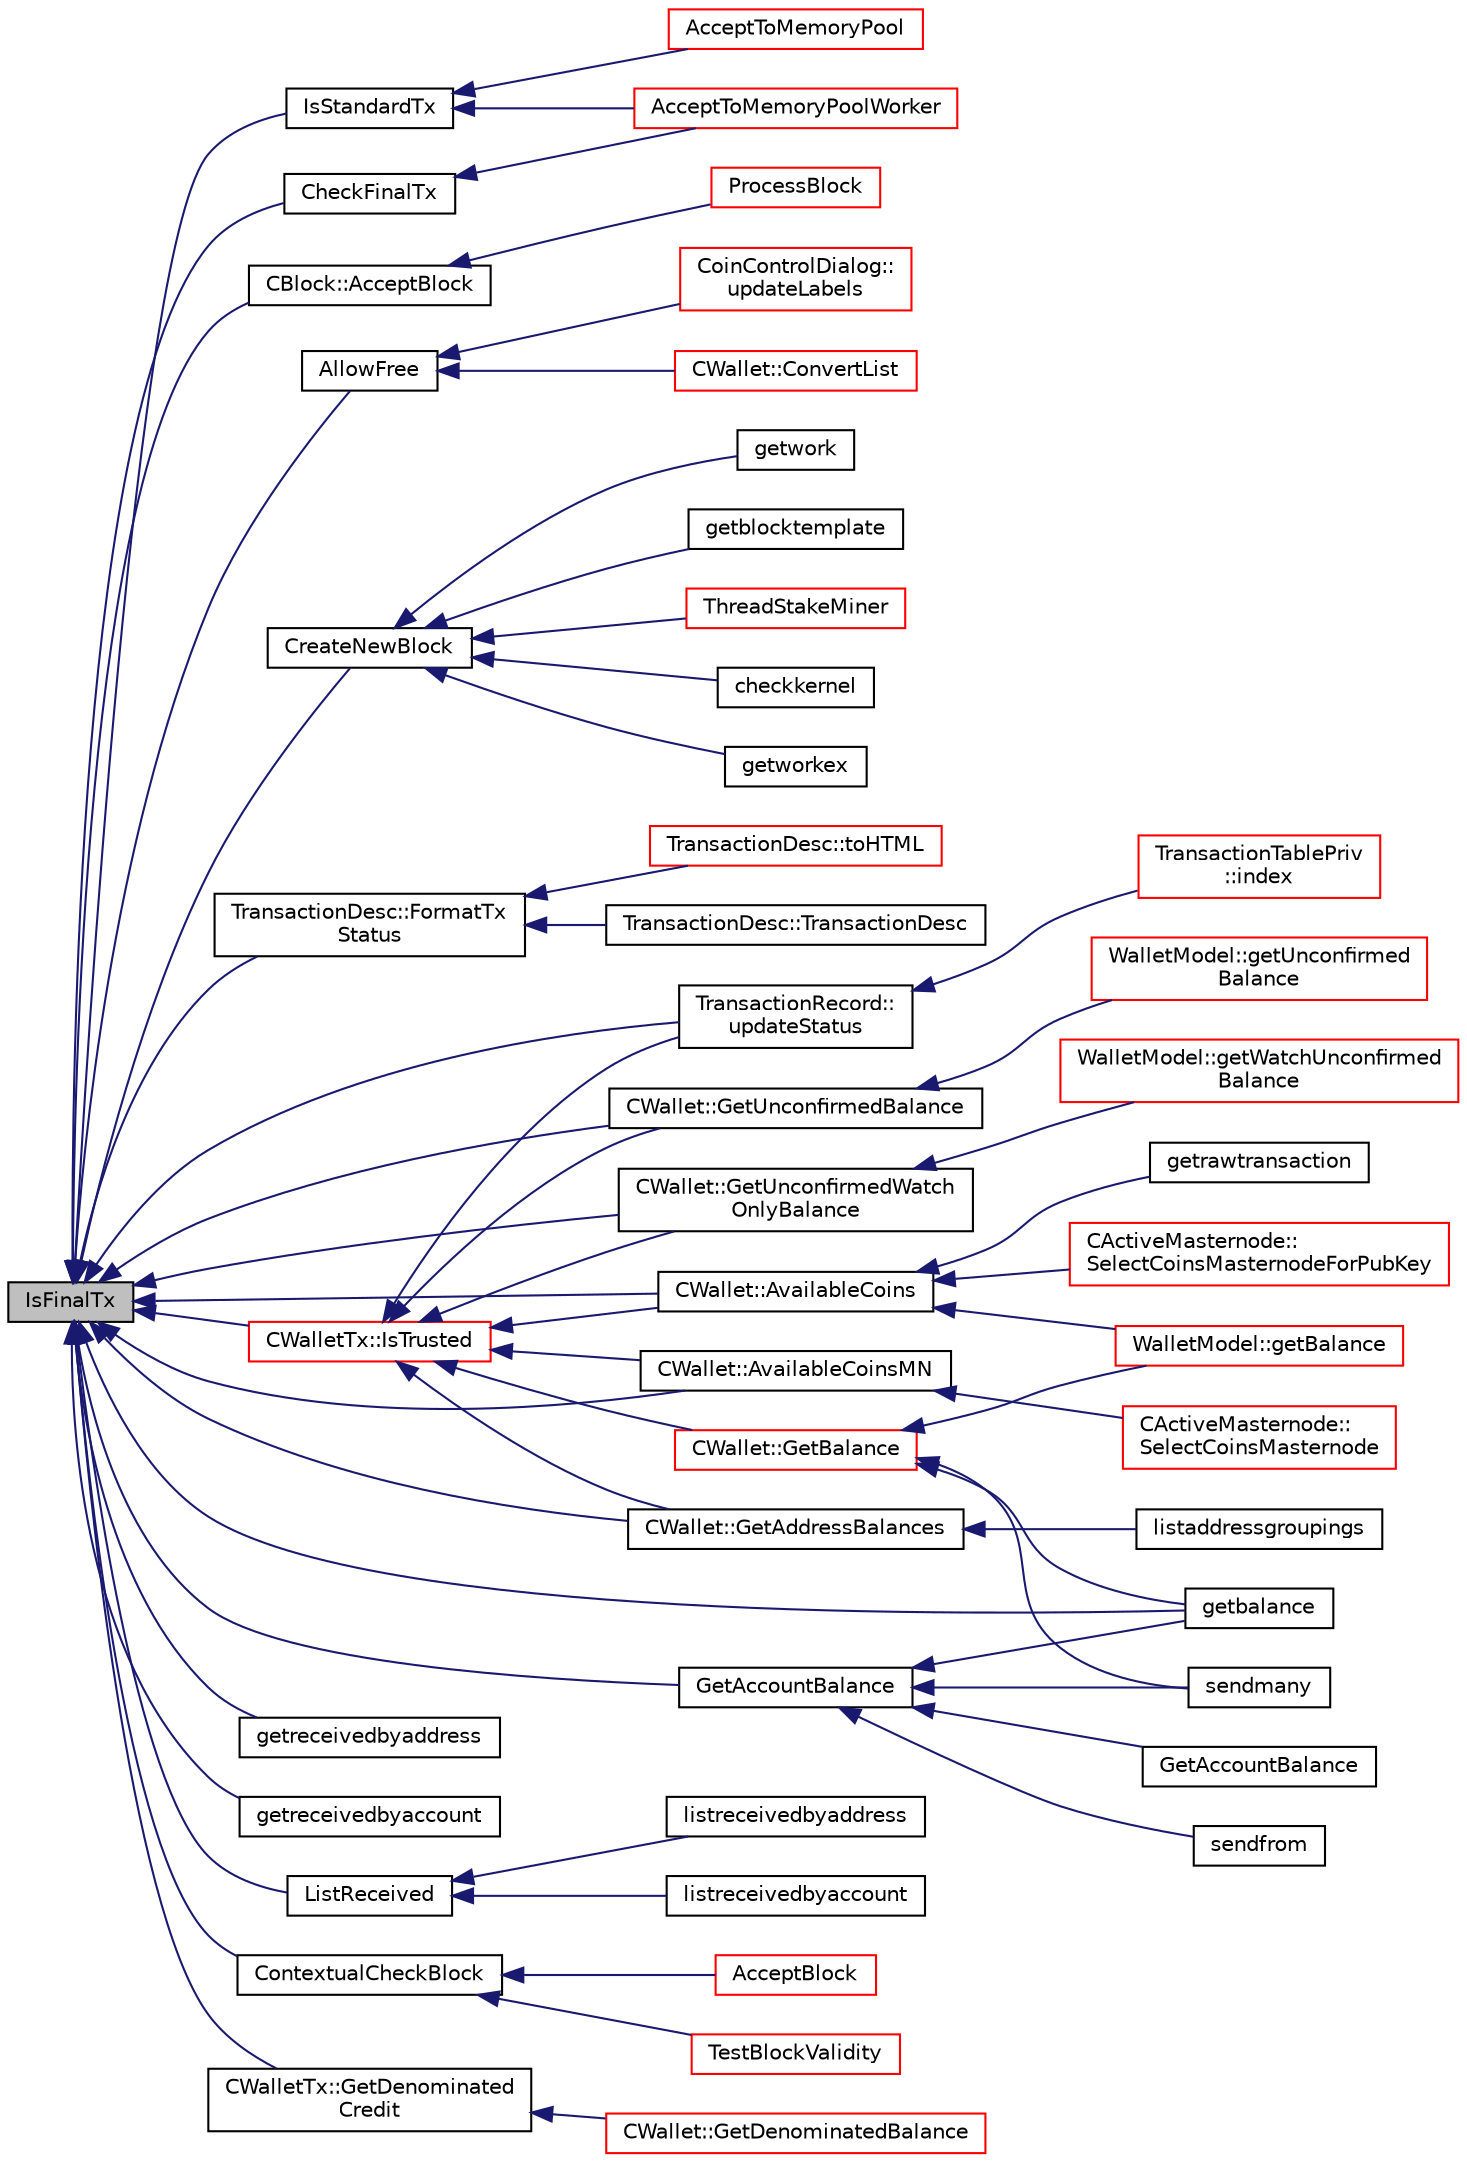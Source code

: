 digraph "IsFinalTx"
{
  edge [fontname="Helvetica",fontsize="10",labelfontname="Helvetica",labelfontsize="10"];
  node [fontname="Helvetica",fontsize="10",shape=record];
  rankdir="LR";
  Node2008 [label="IsFinalTx",height=0.2,width=0.4,color="black", fillcolor="grey75", style="filled", fontcolor="black"];
  Node2008 -> Node2009 [dir="back",color="midnightblue",fontsize="10",style="solid",fontname="Helvetica"];
  Node2009 [label="IsStandardTx",height=0.2,width=0.4,color="black", fillcolor="white", style="filled",URL="$df/d0a/main_8cpp.html#acd163a09d0e4384ebe85dead57730dd7"];
  Node2009 -> Node2010 [dir="back",color="midnightblue",fontsize="10",style="solid",fontname="Helvetica"];
  Node2010 [label="AcceptToMemoryPool",height=0.2,width=0.4,color="red", fillcolor="white", style="filled",URL="$d4/dbf/main_8h.html#addea0e425b693b4c1be712c3ead94568",tooltip="(try to) add transaction to memory pool "];
  Node2009 -> Node2092 [dir="back",color="midnightblue",fontsize="10",style="solid",fontname="Helvetica"];
  Node2092 [label="AcceptToMemoryPoolWorker",height=0.2,width=0.4,color="red", fillcolor="white", style="filled",URL="$dd/d7d/validation_8cpp.html#a274b0623037c72315662a07ecf760176"];
  Node2008 -> Node2103 [dir="back",color="midnightblue",fontsize="10",style="solid",fontname="Helvetica"];
  Node2103 [label="CBlock::AcceptBlock",height=0.2,width=0.4,color="black", fillcolor="white", style="filled",URL="$d3/d51/class_c_block.html#a3f990a713116bd15c1f221c88b012ccf"];
  Node2103 -> Node2104 [dir="back",color="midnightblue",fontsize="10",style="solid",fontname="Helvetica"];
  Node2104 [label="ProcessBlock",height=0.2,width=0.4,color="red", fillcolor="white", style="filled",URL="$d4/dbf/main_8h.html#a7c8a7be3439bb5e1e40548a332a3cf29"];
  Node2008 -> Node2114 [dir="back",color="midnightblue",fontsize="10",style="solid",fontname="Helvetica"];
  Node2114 [label="AllowFree",height=0.2,width=0.4,color="black", fillcolor="white", style="filled",URL="$d4/dbf/main_8h.html#ae6c67bac023a01f1ae29b7f2f4505bba"];
  Node2114 -> Node2115 [dir="back",color="midnightblue",fontsize="10",style="solid",fontname="Helvetica"];
  Node2115 [label="CoinControlDialog::\lupdateLabels",height=0.2,width=0.4,color="red", fillcolor="white", style="filled",URL="$dd/dfb/class_coin_control_dialog.html#a4fc60e89b097952ff22dc0f9c58c87d9"];
  Node2114 -> Node2139 [dir="back",color="midnightblue",fontsize="10",style="solid",fontname="Helvetica"];
  Node2139 [label="CWallet::ConvertList",height=0.2,width=0.4,color="red", fillcolor="white", style="filled",URL="$d2/de5/class_c_wallet.html#adbc8cbc5a39e04446f4277487405c06b"];
  Node2008 -> Node2145 [dir="back",color="midnightblue",fontsize="10",style="solid",fontname="Helvetica"];
  Node2145 [label="CreateNewBlock",height=0.2,width=0.4,color="black", fillcolor="white", style="filled",URL="$de/d13/miner_8h.html#aca0de7d757e027c2b08bd101c68c1549"];
  Node2145 -> Node2112 [dir="back",color="midnightblue",fontsize="10",style="solid",fontname="Helvetica"];
  Node2112 [label="ThreadStakeMiner",height=0.2,width=0.4,color="red", fillcolor="white", style="filled",URL="$d6/de3/miner_8cpp.html#a31faece5ef0e403969b3d3debd79b352"];
  Node2145 -> Node2146 [dir="back",color="midnightblue",fontsize="10",style="solid",fontname="Helvetica"];
  Node2146 [label="checkkernel",height=0.2,width=0.4,color="black", fillcolor="white", style="filled",URL="$d4/ddd/rpcmining_8cpp.html#a36ee2284a7252841b8a62a9531b6acbc"];
  Node2145 -> Node2109 [dir="back",color="midnightblue",fontsize="10",style="solid",fontname="Helvetica"];
  Node2109 [label="getworkex",height=0.2,width=0.4,color="black", fillcolor="white", style="filled",URL="$d4/ddd/rpcmining_8cpp.html#aa40f86dc468a3f2ef4a3bba99e20a069"];
  Node2145 -> Node2110 [dir="back",color="midnightblue",fontsize="10",style="solid",fontname="Helvetica"];
  Node2110 [label="getwork",height=0.2,width=0.4,color="black", fillcolor="white", style="filled",URL="$d4/ddd/rpcmining_8cpp.html#a356be62c93d38267a7da9e1cb644d547"];
  Node2145 -> Node2147 [dir="back",color="midnightblue",fontsize="10",style="solid",fontname="Helvetica"];
  Node2147 [label="getblocktemplate",height=0.2,width=0.4,color="black", fillcolor="white", style="filled",URL="$d4/ddd/rpcmining_8cpp.html#a27347eecedd59156c914fcb5ce488f9a"];
  Node2008 -> Node2148 [dir="back",color="midnightblue",fontsize="10",style="solid",fontname="Helvetica"];
  Node2148 [label="TransactionDesc::FormatTx\lStatus",height=0.2,width=0.4,color="black", fillcolor="white", style="filled",URL="$d4/da9/class_transaction_desc.html#afcd4db6bf3a341cafe06a57ec31b7531"];
  Node2148 -> Node2060 [dir="back",color="midnightblue",fontsize="10",style="solid",fontname="Helvetica"];
  Node2060 [label="TransactionDesc::toHTML",height=0.2,width=0.4,color="red", fillcolor="white", style="filled",URL="$d4/da9/class_transaction_desc.html#ab7c9dbb2048aae121dd9d75df86e64f4"];
  Node2148 -> Node2149 [dir="back",color="midnightblue",fontsize="10",style="solid",fontname="Helvetica"];
  Node2149 [label="TransactionDesc::TransactionDesc",height=0.2,width=0.4,color="black", fillcolor="white", style="filled",URL="$d4/da9/class_transaction_desc.html#a609692b1f24bc1e990f00fad38bf6932"];
  Node2008 -> Node2083 [dir="back",color="midnightblue",fontsize="10",style="solid",fontname="Helvetica"];
  Node2083 [label="TransactionRecord::\lupdateStatus",height=0.2,width=0.4,color="black", fillcolor="white", style="filled",URL="$d1/da7/class_transaction_record.html#a9b643dd885a790ae511705a1446556be",tooltip="Update status from core wallet tx. "];
  Node2083 -> Node2084 [dir="back",color="midnightblue",fontsize="10",style="solid",fontname="Helvetica"];
  Node2084 [label="TransactionTablePriv\l::index",height=0.2,width=0.4,color="red", fillcolor="white", style="filled",URL="$d2/ddb/class_transaction_table_priv.html#ac692aa6aa7820e80accc971c70e0fae5"];
  Node2008 -> Node2150 [dir="back",color="midnightblue",fontsize="10",style="solid",fontname="Helvetica"];
  Node2150 [label="getreceivedbyaddress",height=0.2,width=0.4,color="black", fillcolor="white", style="filled",URL="$df/d1d/rpcwallet_8cpp.html#abbb6475509aa2e69844f0b3a8bcb422a"];
  Node2008 -> Node2151 [dir="back",color="midnightblue",fontsize="10",style="solid",fontname="Helvetica"];
  Node2151 [label="getreceivedbyaccount",height=0.2,width=0.4,color="black", fillcolor="white", style="filled",URL="$df/d1d/rpcwallet_8cpp.html#a07526be5270b0e55b4a0b79c01205f3d"];
  Node2008 -> Node2152 [dir="back",color="midnightblue",fontsize="10",style="solid",fontname="Helvetica"];
  Node2152 [label="GetAccountBalance",height=0.2,width=0.4,color="black", fillcolor="white", style="filled",URL="$df/d1d/rpcwallet_8cpp.html#a02d239cd69692dab8bbb33eb0010de1b"];
  Node2152 -> Node2153 [dir="back",color="midnightblue",fontsize="10",style="solid",fontname="Helvetica"];
  Node2153 [label="GetAccountBalance",height=0.2,width=0.4,color="black", fillcolor="white", style="filled",URL="$df/d1d/rpcwallet_8cpp.html#af46abb4dba0774b0027591d6e3b30b1e"];
  Node2152 -> Node2154 [dir="back",color="midnightblue",fontsize="10",style="solid",fontname="Helvetica"];
  Node2154 [label="getbalance",height=0.2,width=0.4,color="black", fillcolor="white", style="filled",URL="$df/d1d/rpcwallet_8cpp.html#a1fdcef480c78c033eb587bd442ec305f"];
  Node2152 -> Node2045 [dir="back",color="midnightblue",fontsize="10",style="solid",fontname="Helvetica"];
  Node2045 [label="sendfrom",height=0.2,width=0.4,color="black", fillcolor="white", style="filled",URL="$df/d1d/rpcwallet_8cpp.html#a845eaefd9ec7752b1145c183205524d0"];
  Node2152 -> Node2050 [dir="back",color="midnightblue",fontsize="10",style="solid",fontname="Helvetica"];
  Node2050 [label="sendmany",height=0.2,width=0.4,color="black", fillcolor="white", style="filled",URL="$df/d1d/rpcwallet_8cpp.html#adeb5f23f20fb4e589dab23cadf75c92d"];
  Node2008 -> Node2154 [dir="back",color="midnightblue",fontsize="10",style="solid",fontname="Helvetica"];
  Node2008 -> Node2155 [dir="back",color="midnightblue",fontsize="10",style="solid",fontname="Helvetica"];
  Node2155 [label="ListReceived",height=0.2,width=0.4,color="black", fillcolor="white", style="filled",URL="$df/d1d/rpcwallet_8cpp.html#a0cc958f67a8d6d0002cb4fee19eddb5c"];
  Node2155 -> Node2156 [dir="back",color="midnightblue",fontsize="10",style="solid",fontname="Helvetica"];
  Node2156 [label="listreceivedbyaddress",height=0.2,width=0.4,color="black", fillcolor="white", style="filled",URL="$df/d1d/rpcwallet_8cpp.html#a34b36ceb4a7e36e0dab24cf675c49da5"];
  Node2155 -> Node2157 [dir="back",color="midnightblue",fontsize="10",style="solid",fontname="Helvetica"];
  Node2157 [label="listreceivedbyaccount",height=0.2,width=0.4,color="black", fillcolor="white", style="filled",URL="$df/d1d/rpcwallet_8cpp.html#ab7e240a25a3d2d30ffb65bdfdfa082eb"];
  Node2008 -> Node2158 [dir="back",color="midnightblue",fontsize="10",style="solid",fontname="Helvetica"];
  Node2158 [label="CheckFinalTx",height=0.2,width=0.4,color="black", fillcolor="white", style="filled",URL="$db/d38/validation_8h.html#a6cb9692522ea533161204264849df858",tooltip="Transaction validation functions. "];
  Node2158 -> Node2092 [dir="back",color="midnightblue",fontsize="10",style="solid",fontname="Helvetica"];
  Node2008 -> Node2159 [dir="back",color="midnightblue",fontsize="10",style="solid",fontname="Helvetica"];
  Node2159 [label="ContextualCheckBlock",height=0.2,width=0.4,color="black", fillcolor="white", style="filled",URL="$dd/d7d/validation_8cpp.html#a3738f9e2128f53dff80e660afa21de3e"];
  Node2159 -> Node2160 [dir="back",color="midnightblue",fontsize="10",style="solid",fontname="Helvetica"];
  Node2160 [label="AcceptBlock",height=0.2,width=0.4,color="red", fillcolor="white", style="filled",URL="$dd/d7d/validation_8cpp.html#aaa7054d6767ac72da76062adba62e296",tooltip="Store block on disk. "];
  Node2159 -> Node2162 [dir="back",color="midnightblue",fontsize="10",style="solid",fontname="Helvetica"];
  Node2162 [label="TestBlockValidity",height=0.2,width=0.4,color="red", fillcolor="white", style="filled",URL="$db/d38/validation_8h.html#a12c39e969c9077605ae8a91730fb78d3",tooltip="Check a block is completely valid from start to finish (only works on top of our current best block..."];
  Node2008 -> Node2169 [dir="back",color="midnightblue",fontsize="10",style="solid",fontname="Helvetica"];
  Node2169 [label="CWallet::GetUnconfirmedBalance",height=0.2,width=0.4,color="black", fillcolor="white", style="filled",URL="$d2/de5/class_c_wallet.html#a6e6e1497535d499242c2f2a76d1cbe63"];
  Node2169 -> Node2170 [dir="back",color="midnightblue",fontsize="10",style="solid",fontname="Helvetica"];
  Node2170 [label="WalletModel::getUnconfirmed\lBalance",height=0.2,width=0.4,color="red", fillcolor="white", style="filled",URL="$d4/d27/class_wallet_model.html#a5028f20a33e0d17942abeea537916736"];
  Node2008 -> Node2172 [dir="back",color="midnightblue",fontsize="10",style="solid",fontname="Helvetica"];
  Node2172 [label="CWallet::GetUnconfirmedWatch\lOnlyBalance",height=0.2,width=0.4,color="black", fillcolor="white", style="filled",URL="$d2/de5/class_c_wallet.html#ab0c110f14f0429f9de594b2293837621"];
  Node2172 -> Node2173 [dir="back",color="midnightblue",fontsize="10",style="solid",fontname="Helvetica"];
  Node2173 [label="WalletModel::getWatchUnconfirmed\lBalance",height=0.2,width=0.4,color="red", fillcolor="white", style="filled",URL="$d4/d27/class_wallet_model.html#a691b35afd9aff056e1398fd057691ff1"];
  Node2008 -> Node2174 [dir="back",color="midnightblue",fontsize="10",style="solid",fontname="Helvetica"];
  Node2174 [label="CWallet::AvailableCoins",height=0.2,width=0.4,color="black", fillcolor="white", style="filled",URL="$d2/de5/class_c_wallet.html#a0f950dede91de2be32ea8c43a40469ab"];
  Node2174 -> Node2175 [dir="back",color="midnightblue",fontsize="10",style="solid",fontname="Helvetica"];
  Node2175 [label="CActiveMasternode::\lSelectCoinsMasternodeForPubKey",height=0.2,width=0.4,color="red", fillcolor="white", style="filled",URL="$d9/d29/class_c_active_masternode.html#aefe3cf727f6f6407da78d41afe9846d0"];
  Node2174 -> Node2178 [dir="back",color="midnightblue",fontsize="10",style="solid",fontname="Helvetica"];
  Node2178 [label="WalletModel::getBalance",height=0.2,width=0.4,color="red", fillcolor="white", style="filled",URL="$d4/d27/class_wallet_model.html#a4d2cb225a19b89c64f4b5d81faf89beb"];
  Node2174 -> Node2180 [dir="back",color="midnightblue",fontsize="10",style="solid",fontname="Helvetica"];
  Node2180 [label="getrawtransaction",height=0.2,width=0.4,color="black", fillcolor="white", style="filled",URL="$dc/da8/rpcrawtransaction_8cpp.html#a12e1b8a05d99d1544e5343c2282cc55a"];
  Node2008 -> Node2181 [dir="back",color="midnightblue",fontsize="10",style="solid",fontname="Helvetica"];
  Node2181 [label="CWallet::AvailableCoinsMN",height=0.2,width=0.4,color="black", fillcolor="white", style="filled",URL="$d2/de5/class_c_wallet.html#a8ba0ffab3889fb1d3519d8578e26cb16"];
  Node2181 -> Node2182 [dir="back",color="midnightblue",fontsize="10",style="solid",fontname="Helvetica"];
  Node2182 [label="CActiveMasternode::\lSelectCoinsMasternode",height=0.2,width=0.4,color="red", fillcolor="white", style="filled",URL="$d9/d29/class_c_active_masternode.html#ac4fc5fb1681bf0a0f3d30e706fb0577a"];
  Node2008 -> Node2184 [dir="back",color="midnightblue",fontsize="10",style="solid",fontname="Helvetica"];
  Node2184 [label="CWallet::GetAddressBalances",height=0.2,width=0.4,color="black", fillcolor="white", style="filled",URL="$d2/de5/class_c_wallet.html#aadffdf5d0e2f2413cdcc2a39fc2e310d"];
  Node2184 -> Node2185 [dir="back",color="midnightblue",fontsize="10",style="solid",fontname="Helvetica"];
  Node2185 [label="listaddressgroupings",height=0.2,width=0.4,color="black", fillcolor="white", style="filled",URL="$df/d1d/rpcwallet_8cpp.html#a6be618acd7a7b1fb454dacbf24294317"];
  Node2008 -> Node2186 [dir="back",color="midnightblue",fontsize="10",style="solid",fontname="Helvetica"];
  Node2186 [label="CWalletTx::GetDenominated\lCredit",height=0.2,width=0.4,color="black", fillcolor="white", style="filled",URL="$d6/d53/class_c_wallet_tx.html#add56840ebbe56702eeddbfda1870d628"];
  Node2186 -> Node2187 [dir="back",color="midnightblue",fontsize="10",style="solid",fontname="Helvetica"];
  Node2187 [label="CWallet::GetDenominatedBalance",height=0.2,width=0.4,color="red", fillcolor="white", style="filled",URL="$d2/de5/class_c_wallet.html#a3d9f78bd52a2bd03a9e79c1a84e76cd7"];
  Node2008 -> Node2195 [dir="back",color="midnightblue",fontsize="10",style="solid",fontname="Helvetica"];
  Node2195 [label="CWalletTx::IsTrusted",height=0.2,width=0.4,color="red", fillcolor="white", style="filled",URL="$d6/d53/class_c_wallet_tx.html#a71efb0d5b5def8ae00a1d74b8741bfcb"];
  Node2195 -> Node2083 [dir="back",color="midnightblue",fontsize="10",style="solid",fontname="Helvetica"];
  Node2195 -> Node2196 [dir="back",color="midnightblue",fontsize="10",style="solid",fontname="Helvetica"];
  Node2196 [label="CWallet::GetBalance",height=0.2,width=0.4,color="red", fillcolor="white", style="filled",URL="$d2/de5/class_c_wallet.html#aa6522c2833bc0a84d216cf102b51ba05"];
  Node2196 -> Node2178 [dir="back",color="midnightblue",fontsize="10",style="solid",fontname="Helvetica"];
  Node2196 -> Node2154 [dir="back",color="midnightblue",fontsize="10",style="solid",fontname="Helvetica"];
  Node2196 -> Node2050 [dir="back",color="midnightblue",fontsize="10",style="solid",fontname="Helvetica"];
  Node2195 -> Node2169 [dir="back",color="midnightblue",fontsize="10",style="solid",fontname="Helvetica"];
  Node2195 -> Node2172 [dir="back",color="midnightblue",fontsize="10",style="solid",fontname="Helvetica"];
  Node2195 -> Node2174 [dir="back",color="midnightblue",fontsize="10",style="solid",fontname="Helvetica"];
  Node2195 -> Node2181 [dir="back",color="midnightblue",fontsize="10",style="solid",fontname="Helvetica"];
  Node2195 -> Node2184 [dir="back",color="midnightblue",fontsize="10",style="solid",fontname="Helvetica"];
}
